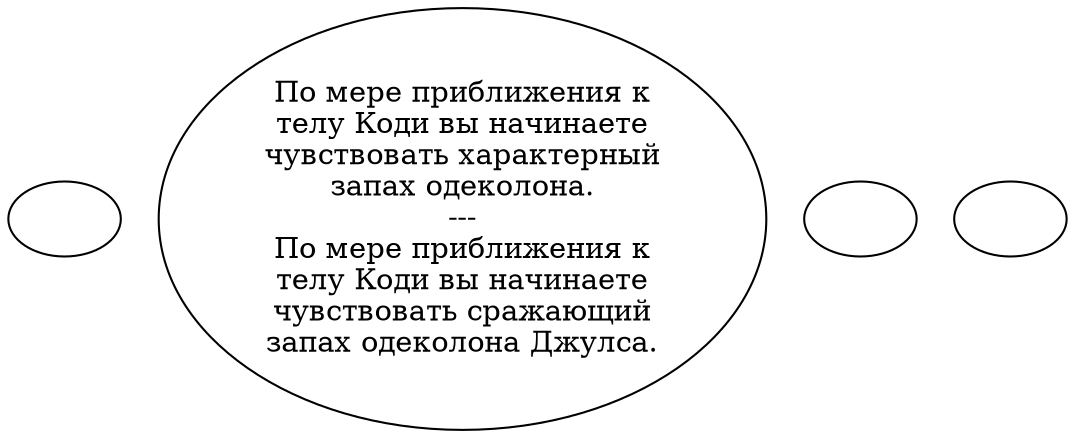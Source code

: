 digraph nscody {
  "start" [style=filled       fillcolor="#FFFFFF"       color="#000000"]
  "start" [label=""]
  "spatial_p_proc" [style=filled       fillcolor="#FFFFFF"       color="#000000"]
  "spatial_p_proc" [label="По мере приближения к\nтелу Коди вы начинаете\nчувствовать характерный\nзапах одеколона.\n---\nПо мере приближения к\nтелу Коди вы начинаете\nчувствовать сражающий\nзапах одеколона Джулса."]
  "map_enter_p_proc" [style=filled       fillcolor="#FFFFFF"       color="#000000"]
  "map_enter_p_proc" [label=""]
  "map_update_p_proc" [style=filled       fillcolor="#FFFFFF"       color="#000000"]
  "map_update_p_proc" [label=""]
}